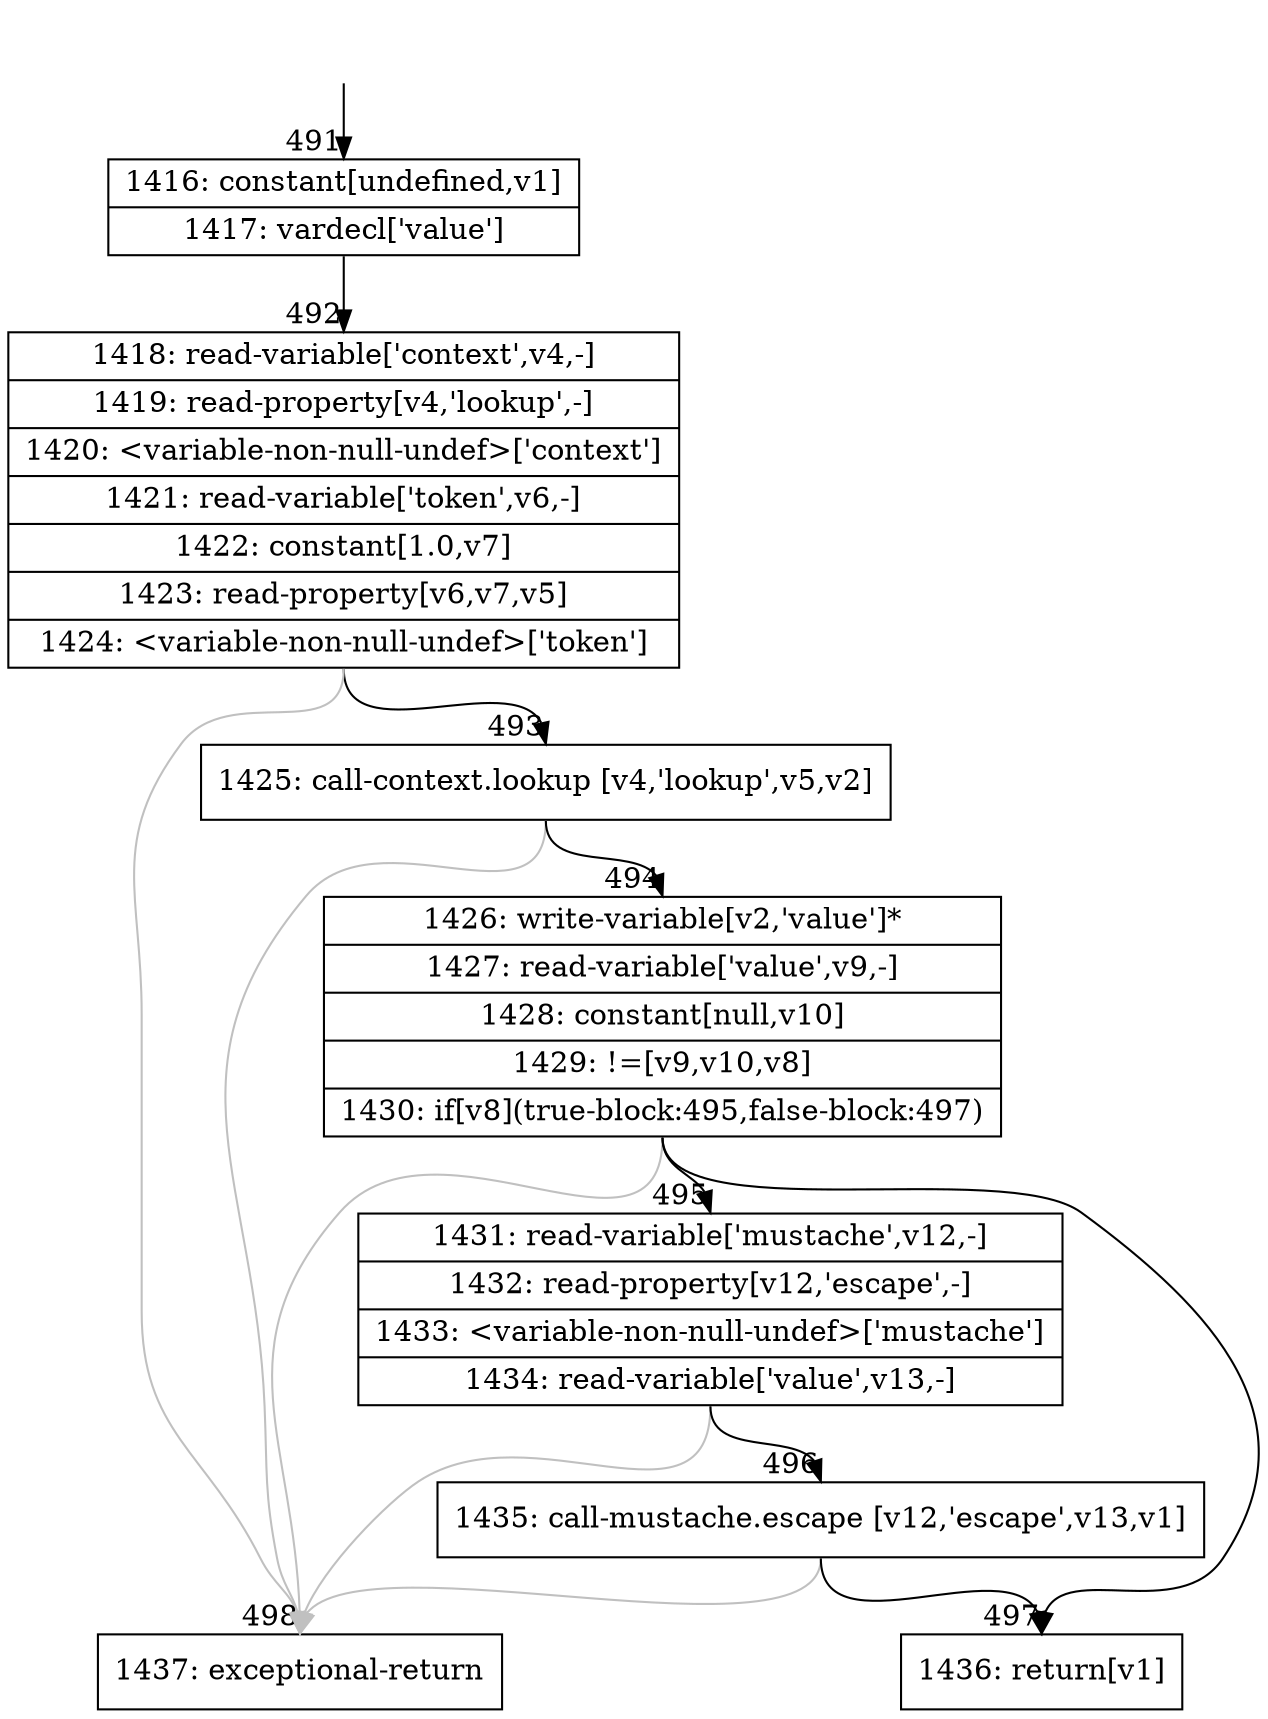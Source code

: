 digraph {
rankdir="TD"
BB_entry32[shape=none,label=""];
BB_entry32 -> BB491 [tailport=s, headport=n, headlabel="    491"]
BB491 [shape=record label="{1416: constant[undefined,v1]|1417: vardecl['value']}" ] 
BB491 -> BB492 [tailport=s, headport=n, headlabel="      492"]
BB492 [shape=record label="{1418: read-variable['context',v4,-]|1419: read-property[v4,'lookup',-]|1420: \<variable-non-null-undef\>['context']|1421: read-variable['token',v6,-]|1422: constant[1.0,v7]|1423: read-property[v6,v7,v5]|1424: \<variable-non-null-undef\>['token']}" ] 
BB492 -> BB493 [tailport=s, headport=n, headlabel="      493"]
BB492 -> BB498 [tailport=s, headport=n, color=gray, headlabel="      498"]
BB493 [shape=record label="{1425: call-context.lookup [v4,'lookup',v5,v2]}" ] 
BB493 -> BB494 [tailport=s, headport=n, headlabel="      494"]
BB493 -> BB498 [tailport=s, headport=n, color=gray]
BB494 [shape=record label="{1426: write-variable[v2,'value']*|1427: read-variable['value',v9,-]|1428: constant[null,v10]|1429: !=[v9,v10,v8]|1430: if[v8](true-block:495,false-block:497)}" ] 
BB494 -> BB495 [tailport=s, headport=n, headlabel="      495"]
BB494 -> BB497 [tailport=s, headport=n, headlabel="      497"]
BB494 -> BB498 [tailport=s, headport=n, color=gray]
BB495 [shape=record label="{1431: read-variable['mustache',v12,-]|1432: read-property[v12,'escape',-]|1433: \<variable-non-null-undef\>['mustache']|1434: read-variable['value',v13,-]}" ] 
BB495 -> BB496 [tailport=s, headport=n, headlabel="      496"]
BB495 -> BB498 [tailport=s, headport=n, color=gray]
BB496 [shape=record label="{1435: call-mustache.escape [v12,'escape',v13,v1]}" ] 
BB496 -> BB497 [tailport=s, headport=n]
BB496 -> BB498 [tailport=s, headport=n, color=gray]
BB497 [shape=record label="{1436: return[v1]}" ] 
BB498 [shape=record label="{1437: exceptional-return}" ] 
//#$~ 543
}
